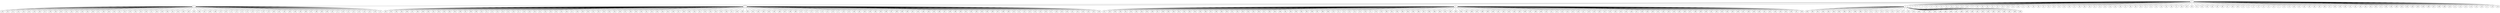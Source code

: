 
graph graphname {
    0 -- 1
0 -- 2
0 -- 3
0 -- 4
0 -- 5
0 -- 6
0 -- 7
0 -- 8
0 -- 9
0 -- 10
0 -- 11
0 -- 12
0 -- 13
0 -- 14
0 -- 15
0 -- 16
0 -- 17
0 -- 18
0 -- 19
0 -- 20
0 -- 21
0 -- 22
0 -- 23
0 -- 24
0 -- 25
0 -- 26
0 -- 27
0 -- 28
0 -- 29
0 -- 30
0 -- 31
0 -- 32
0 -- 33
0 -- 34
0 -- 35
0 -- 36
0 -- 37
0 -- 38
0 -- 39
0 -- 40
0 -- 41
0 -- 42
0 -- 43
0 -- 44
0 -- 45
0 -- 46
0 -- 47
0 -- 48
0 -- 49
0 -- 50
0 -- 51
0 -- 52
0 -- 53
0 -- 54
0 -- 55
0 -- 56
0 -- 57
0 -- 58
0 -- 59
0 -- 60
0 -- 61
0 -- 62
0 -- 63
0 -- 64
0 -- 65
0 -- 66
0 -- 67
0 -- 68
0 -- 69
0 -- 70
0 -- 71
0 -- 72
0 -- 73
0 -- 74
0 -- 75
0 -- 76
0 -- 77
0 -- 78
0 -- 79
0 -- 80
0 -- 81
0 -- 82
0 -- 83
0 -- 84
0 -- 85
0 -- 86
0 -- 87
0 -- 88
0 -- 89
0 -- 90
0 -- 91
0 -- 92
0 -- 93
0 -- 94
0 -- 95
0 -- 96
0 -- 97
0 -- 98
0 -- 99
0 -- 100
0 -- 101
0 -- 102
0 -- 103
0 -- 104
0 -- 105
0 -- 106
0 -- 107
0 -- 108
0 -- 109
0 -- 110
0 -- 111
0 -- 112
0 -- 113
0 -- 114
0 -- 115
0 -- 116
0 -- 117
0 -- 118
0 -- 119
1 -- 128
1 -- 130
1 -- 131
1 -- 132
1 -- 133
1 -- 134
1 -- 129
1 -- 136
1 -- 137
1 -- 138
1 -- 139
1 -- 140
1 -- 141
1 -- 142
1 -- 143
1 -- 144
1 -- 145
1 -- 146
1 -- 147
1 -- 148
1 -- 149
1 -- 150
1 -- 151
1 -- 152
1 -- 153
1 -- 154
1 -- 155
1 -- 156
1 -- 157
1 -- 158
1 -- 159
1 -- 160
1 -- 161
1 -- 162
1 -- 163
1 -- 164
1 -- 165
1 -- 166
1 -- 167
1 -- 168
1 -- 169
1 -- 170
1 -- 135
1 -- 172
1 -- 173
1 -- 174
1 -- 175
1 -- 176
1 -- 177
1 -- 178
1 -- 179
1 -- 180
1 -- 181
1 -- 182
1 -- 183
1 -- 184
1 -- 185
1 -- 186
1 -- 187
1 -- 188
1 -- 189
1 -- 190
1 -- 191
1 -- 171
1 -- 120
1 -- 121
1 -- 122
1 -- 123
1 -- 124
1 -- 125
1 -- 126
1 -- 127
2 -- 192
2 -- 193
2 -- 194
2 -- 195
2 -- 196
2 -- 197
2 -- 198
2 -- 199
2 -- 200
2 -- 201
2 -- 202
2 -- 203
2 -- 204
2 -- 205
2 -- 206
2 -- 207
2 -- 208
2 -- 209
2 -- 210
2 -- 211
2 -- 212
2 -- 213
2 -- 214
2 -- 215
2 -- 216
2 -- 217
2 -- 218
2 -- 219
2 -- 220
2 -- 221
2 -- 222
2 -- 223
2 -- 224
2 -- 225
2 -- 226
2 -- 227
2 -- 228
2 -- 229
2 -- 230
2 -- 231
2 -- 232
2 -- 233
2 -- 234
2 -- 235
2 -- 236
2 -- 237
2 -- 238
2 -- 239
2 -- 240
2 -- 241
2 -- 242
2 -- 243
2 -- 244
2 -- 245
2 -- 246
2 -- 247
2 -- 248
2 -- 249
2 -- 250
2 -- 251
2 -- 252
2 -- 253
2 -- 254
2 -- 255
2 -- 256
2 -- 257
2 -- 258
2 -- 259
2 -- 260
2 -- 261
2 -- 262
2 -- 263
2 -- 264
2 -- 265
2 -- 266
2 -- 267
2 -- 268
2 -- 269
2 -- 270
2 -- 271
2 -- 272
2 -- 273
2 -- 274
2 -- 275
2 -- 276
2 -- 277
2 -- 278
2 -- 279
2 -- 280
2 -- 281
2 -- 282
2 -- 283
2 -- 284
2 -- 285
2 -- 286
2 -- 287
2 -- 288
2 -- 289
2 -- 290
2 -- 291
2 -- 292
2 -- 293
2 -- 294
2 -- 295
2 -- 296
2 -- 297
2 -- 298
2 -- 299
2 -- 300
2 -- 301
2 -- 302
2 -- 303
2 -- 304
2 -- 305
2 -- 306
2 -- 307
2 -- 308
2 -- 309
2 -- 310
2 -- 311
2 -- 312
2 -- 313
2 -- 314
2 -- 315
2 -- 316
2 -- 317
2 -- 318
2 -- 319
2 -- 320
2 -- 321
2 -- 322
2 -- 323
2 -- 324
2 -- 325
2 -- 326
3 -- 327
3 -- 328
3 -- 329
3 -- 330
3 -- 331
3 -- 332
3 -- 333
3 -- 334
3 -- 335
3 -- 336
3 -- 337
3 -- 338
3 -- 339
3 -- 340
3 -- 341
3 -- 342
3 -- 343
3 -- 344
3 -- 345
3 -- 346
3 -- 347
3 -- 348
3 -- 349
3 -- 350
3 -- 351
3 -- 352
3 -- 353
3 -- 354
3 -- 355
3 -- 356
3 -- 357
3 -- 358
3 -- 359
3 -- 360
3 -- 361
3 -- 362
3 -- 363
3 -- 364
3 -- 365
3 -- 366
3 -- 367
3 -- 368
3 -- 369
3 -- 370
3 -- 371
3 -- 372
3 -- 373
3 -- 374
3 -- 375
3 -- 376
3 -- 377
3 -- 378
3 -- 379
3 -- 380
3 -- 381
3 -- 382
3 -- 383
3 -- 384
3 -- 385
3 -- 386
3 -- 387
3 -- 388
3 -- 389
3 -- 390
3 -- 391
3 -- 392
3 -- 393
3 -- 394
3 -- 395
3 -- 396
3 -- 397
3 -- 398
3 -- 399
3 -- 400
3 -- 401
3 -- 402
3 -- 403
3 -- 404
3 -- 405
3 -- 406
3 -- 407
3 -- 408
3 -- 409
3 -- 410
3 -- 411
3 -- 412
3 -- 413
3 -- 414
3 -- 415
3 -- 416
3 -- 417
3 -- 418
3 -- 419
3 -- 420
3 -- 421
3 -- 422
3 -- 423
3 -- 424
3 -- 425
3 -- 426
3 -- 427
3 -- 428
3 -- 429
3 -- 430
3 -- 431
3 -- 432
3 -- 433
3 -- 434
3 -- 435
3 -- 436
3 -- 437
3 -- 438
3 -- 439
3 -- 440
3 -- 441
3 -- 442
3 -- 443
3 -- 444
3 -- 445
3 -- 446
3 -- 447
3 -- 448
3 -- 449
3 -- 450
3 -- 451
3 -- 452
3 -- 453
3 -- 454
3 -- 455
3 -- 456
3 -- 457
3 -- 458
4 -- 459
4 -- 460
4 -- 461
4 -- 462
4 -- 463
4 -- 464
4 -- 465
4 -- 466
4 -- 467
4 -- 468
4 -- 469
4 -- 470
4 -- 471
4 -- 472
4 -- 473
4 -- 474
4 -- 475
4 -- 476
4 -- 477
4 -- 478
4 -- 479
4 -- 480
4 -- 481
4 -- 482
4 -- 483
4 -- 484
4 -- 485
4 -- 486
4 -- 487
4 -- 488
4 -- 489
4 -- 490
4 -- 491
4 -- 492
4 -- 493
4 -- 494
4 -- 495
4 -- 496
4 -- 497
4 -- 498
4 -- 499

}
